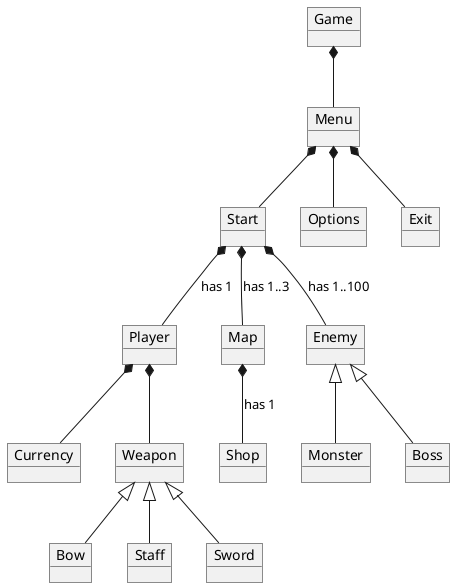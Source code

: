 @startuml
'https://plantuml.com/object-diagram

object Player
object Shop
object Currency
object Menu
object Game
object Map

object Start
object Options
object Exit

object Enemy
object Monster
object Boss

object Weapon
object Bow
object Staff
object Sword


Game *-- Menu
Start *-- Player : has 1

Menu *-- Start
Menu *-- Exit
Menu *-- Options

Start *-- Map : has 1..3
Start *-- Enemy : has 1..100
Map *-- Shop : has 1

Player *-- Weapon
Player *-- Currency

Enemy <|-- Monster
Enemy <|-- Boss

Weapon <|-- Bow
Weapon <|-- Staff
Weapon <|-- Sword


@enduml
